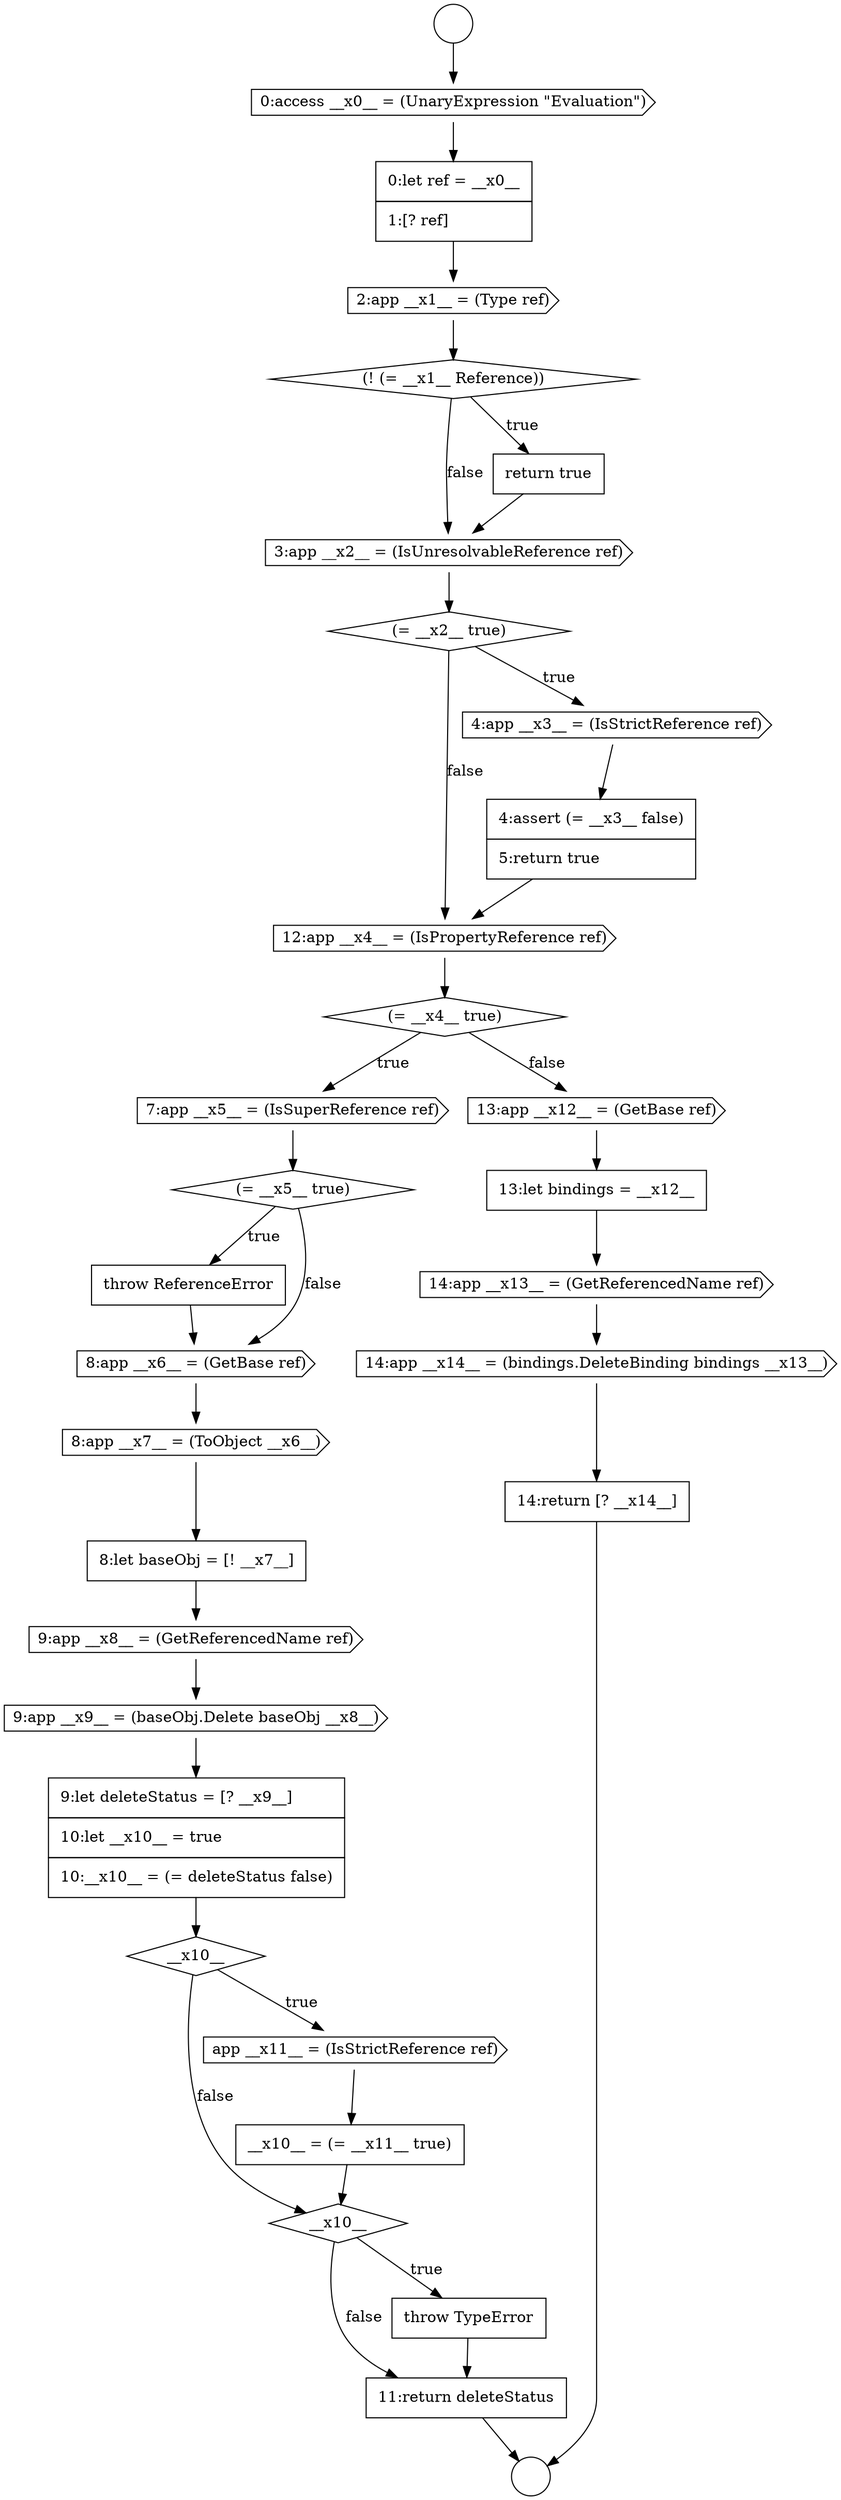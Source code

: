 digraph {
  node4279 [shape=none, margin=0, label=<<font color="black">
    <table border="0" cellborder="1" cellspacing="0" cellpadding="10">
      <tr><td align="left">9:let deleteStatus = [? __x9__]</td></tr>
      <tr><td align="left">10:let __x10__ = true</td></tr>
      <tr><td align="left">10:__x10__ = (= deleteStatus false)</td></tr>
    </table>
  </font>> color="black" fillcolor="white" style=filled]
  node4266 [shape=diamond, label=<<font color="black">(= __x2__ true)</font>> color="black" fillcolor="white" style=filled]
  node4275 [shape=cds, label=<<font color="black">8:app __x7__ = (ToObject __x6__)</font>> color="black" fillcolor="white" style=filled]
  node4258 [shape=circle label=" " color="black" fillcolor="white" style=filled]
  node4285 [shape=none, margin=0, label=<<font color="black">
    <table border="0" cellborder="1" cellspacing="0" cellpadding="10">
      <tr><td align="left">11:return deleteStatus</td></tr>
    </table>
  </font>> color="black" fillcolor="white" style=filled]
  node4284 [shape=none, margin=0, label=<<font color="black">
    <table border="0" cellborder="1" cellspacing="0" cellpadding="10">
      <tr><td align="left">throw TypeError</td></tr>
    </table>
  </font>> color="black" fillcolor="white" style=filled]
  node4280 [shape=diamond, label=<<font color="black">__x10__</font>> color="black" fillcolor="white" style=filled]
  node4263 [shape=diamond, label=<<font color="black">(! (= __x1__ Reference))</font>> color="black" fillcolor="white" style=filled]
  node4276 [shape=none, margin=0, label=<<font color="black">
    <table border="0" cellborder="1" cellspacing="0" cellpadding="10">
      <tr><td align="left">8:let baseObj = [! __x7__]</td></tr>
    </table>
  </font>> color="black" fillcolor="white" style=filled]
  node4259 [shape=circle label=" " color="black" fillcolor="white" style=filled]
  node4288 [shape=cds, label=<<font color="black">14:app __x13__ = (GetReferencedName ref)</font>> color="black" fillcolor="white" style=filled]
  node4269 [shape=cds, label=<<font color="black">12:app __x4__ = (IsPropertyReference ref)</font>> color="black" fillcolor="white" style=filled]
  node4273 [shape=none, margin=0, label=<<font color="black">
    <table border="0" cellborder="1" cellspacing="0" cellpadding="10">
      <tr><td align="left">throw ReferenceError</td></tr>
    </table>
  </font>> color="black" fillcolor="white" style=filled]
  node4282 [shape=none, margin=0, label=<<font color="black">
    <table border="0" cellborder="1" cellspacing="0" cellpadding="10">
      <tr><td align="left">__x10__ = (= __x11__ true)</td></tr>
    </table>
  </font>> color="black" fillcolor="white" style=filled]
  node4260 [shape=cds, label=<<font color="black">0:access __x0__ = (UnaryExpression &quot;Evaluation&quot;)</font>> color="black" fillcolor="white" style=filled]
  node4267 [shape=cds, label=<<font color="black">4:app __x3__ = (IsStrictReference ref)</font>> color="black" fillcolor="white" style=filled]
  node4261 [shape=none, margin=0, label=<<font color="black">
    <table border="0" cellborder="1" cellspacing="0" cellpadding="10">
      <tr><td align="left">0:let ref = __x0__</td></tr>
      <tr><td align="left">1:[? ref]</td></tr>
    </table>
  </font>> color="black" fillcolor="white" style=filled]
  node4271 [shape=cds, label=<<font color="black">7:app __x5__ = (IsSuperReference ref)</font>> color="black" fillcolor="white" style=filled]
  node4274 [shape=cds, label=<<font color="black">8:app __x6__ = (GetBase ref)</font>> color="black" fillcolor="white" style=filled]
  node4262 [shape=cds, label=<<font color="black">2:app __x1__ = (Type ref)</font>> color="black" fillcolor="white" style=filled]
  node4290 [shape=none, margin=0, label=<<font color="black">
    <table border="0" cellborder="1" cellspacing="0" cellpadding="10">
      <tr><td align="left">14:return [? __x14__]</td></tr>
    </table>
  </font>> color="black" fillcolor="white" style=filled]
  node4270 [shape=diamond, label=<<font color="black">(= __x4__ true)</font>> color="black" fillcolor="white" style=filled]
  node4265 [shape=cds, label=<<font color="black">3:app __x2__ = (IsUnresolvableReference ref)</font>> color="black" fillcolor="white" style=filled]
  node4268 [shape=none, margin=0, label=<<font color="black">
    <table border="0" cellborder="1" cellspacing="0" cellpadding="10">
      <tr><td align="left">4:assert (= __x3__ false)</td></tr>
      <tr><td align="left">5:return true</td></tr>
    </table>
  </font>> color="black" fillcolor="white" style=filled]
  node4283 [shape=diamond, label=<<font color="black">__x10__</font>> color="black" fillcolor="white" style=filled]
  node4264 [shape=none, margin=0, label=<<font color="black">
    <table border="0" cellborder="1" cellspacing="0" cellpadding="10">
      <tr><td align="left">return true</td></tr>
    </table>
  </font>> color="black" fillcolor="white" style=filled]
  node4277 [shape=cds, label=<<font color="black">9:app __x8__ = (GetReferencedName ref)</font>> color="black" fillcolor="white" style=filled]
  node4272 [shape=diamond, label=<<font color="black">(= __x5__ true)</font>> color="black" fillcolor="white" style=filled]
  node4287 [shape=none, margin=0, label=<<font color="black">
    <table border="0" cellborder="1" cellspacing="0" cellpadding="10">
      <tr><td align="left">13:let bindings = __x12__</td></tr>
    </table>
  </font>> color="black" fillcolor="white" style=filled]
  node4289 [shape=cds, label=<<font color="black">14:app __x14__ = (bindings.DeleteBinding bindings __x13__)</font>> color="black" fillcolor="white" style=filled]
  node4278 [shape=cds, label=<<font color="black">9:app __x9__ = (baseObj.Delete baseObj __x8__)</font>> color="black" fillcolor="white" style=filled]
  node4281 [shape=cds, label=<<font color="black">app __x11__ = (IsStrictReference ref)</font>> color="black" fillcolor="white" style=filled]
  node4286 [shape=cds, label=<<font color="black">13:app __x12__ = (GetBase ref)</font>> color="black" fillcolor="white" style=filled]
  node4258 -> node4260 [ color="black"]
  node4266 -> node4267 [label=<<font color="black">true</font>> color="black"]
  node4266 -> node4269 [label=<<font color="black">false</font>> color="black"]
  node4286 -> node4287 [ color="black"]
  node4269 -> node4270 [ color="black"]
  node4290 -> node4259 [ color="black"]
  node4279 -> node4280 [ color="black"]
  node4262 -> node4263 [ color="black"]
  node4265 -> node4266 [ color="black"]
  node4274 -> node4275 [ color="black"]
  node4261 -> node4262 [ color="black"]
  node4272 -> node4273 [label=<<font color="black">true</font>> color="black"]
  node4272 -> node4274 [label=<<font color="black">false</font>> color="black"]
  node4275 -> node4276 [ color="black"]
  node4281 -> node4282 [ color="black"]
  node4270 -> node4271 [label=<<font color="black">true</font>> color="black"]
  node4270 -> node4286 [label=<<font color="black">false</font>> color="black"]
  node4284 -> node4285 [ color="black"]
  node4276 -> node4277 [ color="black"]
  node4280 -> node4281 [label=<<font color="black">true</font>> color="black"]
  node4280 -> node4283 [label=<<font color="black">false</font>> color="black"]
  node4264 -> node4265 [ color="black"]
  node4287 -> node4288 [ color="black"]
  node4271 -> node4272 [ color="black"]
  node4282 -> node4283 [ color="black"]
  node4260 -> node4261 [ color="black"]
  node4288 -> node4289 [ color="black"]
  node4285 -> node4259 [ color="black"]
  node4277 -> node4278 [ color="black"]
  node4283 -> node4284 [label=<<font color="black">true</font>> color="black"]
  node4283 -> node4285 [label=<<font color="black">false</font>> color="black"]
  node4268 -> node4269 [ color="black"]
  node4263 -> node4264 [label=<<font color="black">true</font>> color="black"]
  node4263 -> node4265 [label=<<font color="black">false</font>> color="black"]
  node4289 -> node4290 [ color="black"]
  node4273 -> node4274 [ color="black"]
  node4278 -> node4279 [ color="black"]
  node4267 -> node4268 [ color="black"]
}

